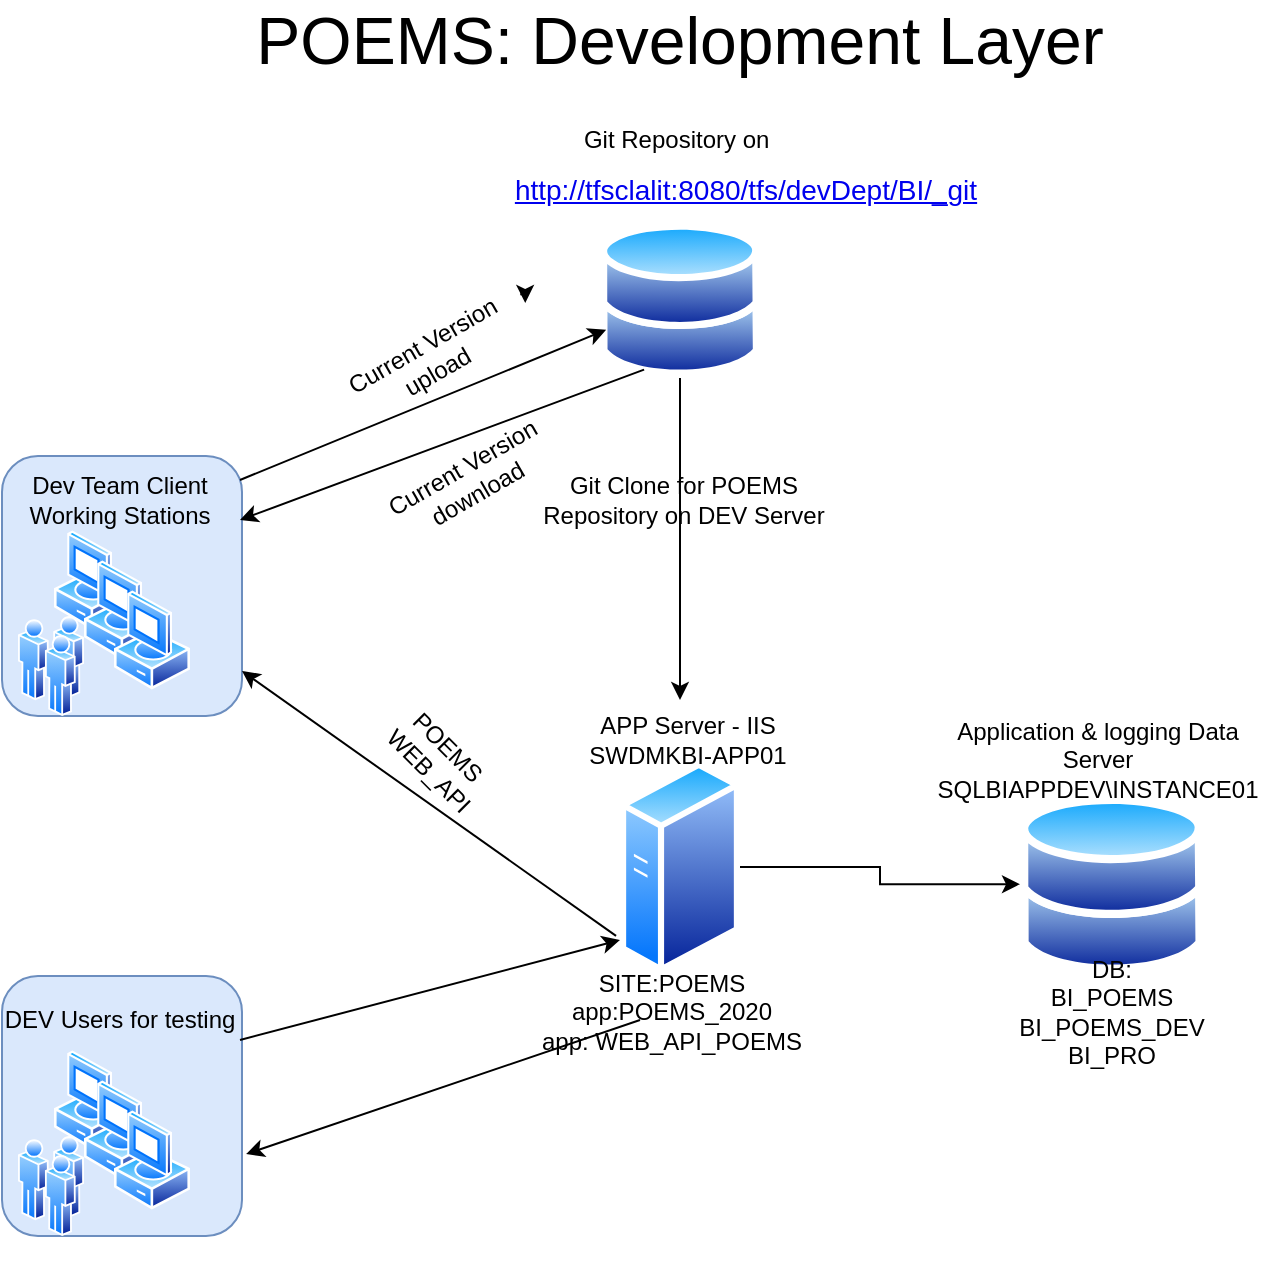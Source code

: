 <mxfile version="13.10.5" type="github">
  <diagram id="a2hCRXuyS1vEkQ6dQ32K" name="Page-1">
    <mxGraphModel dx="1182" dy="732" grid="1" gridSize="10" guides="1" tooltips="1" connect="1" arrows="1" fold="1" page="1" pageScale="1" pageWidth="827" pageHeight="1169" math="0" shadow="0">
      <root>
        <mxCell id="0" />
        <mxCell id="1" parent="0" />
        <mxCell id="HWXDB4fJYsGNEzTyiRk--1" value="" style="group" parent="1" vertex="1" connectable="0">
          <mxGeometry x="100" y="250" width="121" height="130" as="geometry" />
        </mxCell>
        <mxCell id="HWXDB4fJYsGNEzTyiRk--2" value="" style="group" parent="HWXDB4fJYsGNEzTyiRk--1" vertex="1" connectable="0">
          <mxGeometry x="27" y="25" width="94" height="105" as="geometry" />
        </mxCell>
        <mxCell id="HWXDB4fJYsGNEzTyiRk--3" value="" style="rounded=1;whiteSpace=wrap;html=1;fillColor=#dae8fc;strokeColor=#6c8ebf;" parent="HWXDB4fJYsGNEzTyiRk--2" vertex="1">
          <mxGeometry x="-26" y="-37" width="120" height="130" as="geometry" />
        </mxCell>
        <mxCell id="HWXDB4fJYsGNEzTyiRk--4" value="" style="aspect=fixed;perimeter=ellipsePerimeter;html=1;align=center;shadow=0;dashed=0;spacingTop=3;image;image=img/lib/active_directory/vista_client.svg;" parent="HWXDB4fJYsGNEzTyiRk--2" vertex="1">
          <mxGeometry width="38" height="50" as="geometry" />
        </mxCell>
        <mxCell id="HWXDB4fJYsGNEzTyiRk--5" value="" style="aspect=fixed;perimeter=ellipsePerimeter;html=1;align=center;shadow=0;dashed=0;spacingTop=3;image;image=img/lib/active_directory/vista_client.svg;" parent="HWXDB4fJYsGNEzTyiRk--2" vertex="1">
          <mxGeometry x="15" y="15" width="38" height="50" as="geometry" />
        </mxCell>
        <mxCell id="HWXDB4fJYsGNEzTyiRk--6" value="" style="aspect=fixed;perimeter=ellipsePerimeter;html=1;align=center;shadow=0;dashed=0;spacingTop=3;image;image=img/lib/active_directory/vista_client.svg;" parent="HWXDB4fJYsGNEzTyiRk--2" vertex="1">
          <mxGeometry x="30" y="30" width="38" height="50" as="geometry" />
        </mxCell>
        <mxCell id="HWXDB4fJYsGNEzTyiRk--7" value="" style="aspect=fixed;perimeter=ellipsePerimeter;html=1;align=center;shadow=0;dashed=0;spacingTop=3;image;image=img/lib/active_directory/users.svg;" parent="HWXDB4fJYsGNEzTyiRk--2" vertex="1">
          <mxGeometry x="-18" y="43" width="33" height="50" as="geometry" />
        </mxCell>
        <mxCell id="HWXDB4fJYsGNEzTyiRk--8" value="Dev Team Client Working Stations" style="text;html=1;strokeColor=none;fillColor=none;align=center;verticalAlign=middle;whiteSpace=wrap;rounded=0;" parent="HWXDB4fJYsGNEzTyiRk--1" vertex="1">
          <mxGeometry width="120" height="20" as="geometry" />
        </mxCell>
        <mxCell id="HWXDB4fJYsGNEzTyiRk--9" value="" style="aspect=fixed;perimeter=ellipsePerimeter;html=1;align=center;shadow=0;dashed=0;spacingTop=3;image;image=img/lib/active_directory/databases.svg;" parent="1" vertex="1">
          <mxGeometry x="400" y="120.6" width="80" height="78.4" as="geometry" />
        </mxCell>
        <mxCell id="HWXDB4fJYsGNEzTyiRk--10" value="Git Repository on&amp;nbsp;" style="text;html=1;strokeColor=none;fillColor=none;align=center;verticalAlign=middle;whiteSpace=wrap;rounded=0;" parent="1" vertex="1">
          <mxGeometry x="355" y="70" width="170" height="20" as="geometry" />
        </mxCell>
        <mxCell id="HWXDB4fJYsGNEzTyiRk--11" value="&lt;div style=&quot;box-sizing: border-box ; font-family: &amp;#34;segoe ui&amp;#34; , , &amp;#34;apple color emoji&amp;#34; , &amp;#34;segoe ui emoji&amp;#34; , sans-serif ; font-size: 14px&quot;&gt;&lt;a href=&quot;http://mkapp004:4800/Bonobo.Git.Server/Repository/&quot; title=&quot;http://mkapp004:4800/bonobo.git.server/repository/&quot;&gt;http://tfsclalit:8080/tfs/devDept/BI/_git&lt;/a&gt;&lt;/div&gt;" style="text;html=1;strokeColor=none;fillColor=none;align=center;verticalAlign=middle;whiteSpace=wrap;rounded=0;" parent="1" vertex="1">
          <mxGeometry x="290" y="100" width="366" height="10" as="geometry" />
        </mxCell>
        <mxCell id="HWXDB4fJYsGNEzTyiRk--12" value="" style="endArrow=classic;html=1;exitX=1;exitY=0;exitDx=0;exitDy=0;" parent="1" source="HWXDB4fJYsGNEzTyiRk--8" target="HWXDB4fJYsGNEzTyiRk--9" edge="1">
          <mxGeometry width="50" height="50" relative="1" as="geometry">
            <mxPoint x="390" y="360" as="sourcePoint" />
            <mxPoint x="460" y="330" as="targetPoint" />
          </mxGeometry>
        </mxCell>
        <mxCell id="HWXDB4fJYsGNEzTyiRk--13" value="Current Version upload" style="text;html=1;strokeColor=none;fillColor=none;align=center;verticalAlign=middle;whiteSpace=wrap;rounded=0;rotation=-30;" parent="1" vertex="1">
          <mxGeometry x="260" y="179" width="110" height="20" as="geometry" />
        </mxCell>
        <mxCell id="HWXDB4fJYsGNEzTyiRk--14" style="edgeStyle=orthogonalEdgeStyle;rounded=0;orthogonalLoop=1;jettySize=auto;html=1;exitX=1;exitY=0.25;exitDx=0;exitDy=0;entryX=1;entryY=0.5;entryDx=0;entryDy=0;" parent="1" source="HWXDB4fJYsGNEzTyiRk--13" target="HWXDB4fJYsGNEzTyiRk--13" edge="1">
          <mxGeometry relative="1" as="geometry" />
        </mxCell>
        <mxCell id="HWXDB4fJYsGNEzTyiRk--15" value="" style="endArrow=classic;html=1;exitX=0.25;exitY=1;exitDx=0;exitDy=0;entryX=1;entryY=1;entryDx=0;entryDy=0;" parent="1" source="HWXDB4fJYsGNEzTyiRk--9" target="HWXDB4fJYsGNEzTyiRk--8" edge="1">
          <mxGeometry width="50" height="50" relative="1" as="geometry">
            <mxPoint x="390" y="350" as="sourcePoint" />
            <mxPoint x="440" y="300" as="targetPoint" />
          </mxGeometry>
        </mxCell>
        <mxCell id="HWXDB4fJYsGNEzTyiRk--16" value="Current Version download" style="text;html=1;strokeColor=none;fillColor=none;align=center;verticalAlign=middle;whiteSpace=wrap;rounded=0;rotation=-30;" parent="1" vertex="1">
          <mxGeometry x="280" y="240" width="110" height="20" as="geometry" />
        </mxCell>
        <mxCell id="HWXDB4fJYsGNEzTyiRk--17" style="edgeStyle=orthogonalEdgeStyle;rounded=0;orthogonalLoop=1;jettySize=auto;html=1;" parent="1" source="HWXDB4fJYsGNEzTyiRk--18" target="HWXDB4fJYsGNEzTyiRk--35" edge="1">
          <mxGeometry relative="1" as="geometry" />
        </mxCell>
        <mxCell id="HWXDB4fJYsGNEzTyiRk--18" value="" style="aspect=fixed;perimeter=ellipsePerimeter;html=1;align=center;shadow=0;dashed=0;spacingTop=3;image;image=img/lib/active_directory/generic_server.svg;" parent="1" vertex="1">
          <mxGeometry x="410" y="390" width="60" height="107.14" as="geometry" />
        </mxCell>
        <mxCell id="HWXDB4fJYsGNEzTyiRk--19" value="APP Server - IIS&lt;br&gt;SWDMKBI-APP01" style="text;html=1;strokeColor=none;fillColor=none;align=center;verticalAlign=middle;whiteSpace=wrap;rounded=0;" parent="1" vertex="1">
          <mxGeometry x="359" y="370" width="170" height="20" as="geometry" />
        </mxCell>
        <mxCell id="HWXDB4fJYsGNEzTyiRk--20" value="SITE:POEMS&lt;br&gt;app:POEMS_2020&lt;br&gt;app: WEB_API_POEMS" style="text;html=1;strokeColor=none;fillColor=none;align=center;verticalAlign=middle;whiteSpace=wrap;rounded=0;" parent="1" vertex="1">
          <mxGeometry x="351" y="506.14" width="170" height="20" as="geometry" />
        </mxCell>
        <mxCell id="HWXDB4fJYsGNEzTyiRk--21" value="" style="endArrow=classic;html=1;exitX=-0.033;exitY=0.821;exitDx=0;exitDy=0;exitPerimeter=0;" parent="1" source="HWXDB4fJYsGNEzTyiRk--18" target="HWXDB4fJYsGNEzTyiRk--3" edge="1">
          <mxGeometry width="50" height="50" relative="1" as="geometry">
            <mxPoint x="390" y="340" as="sourcePoint" />
            <mxPoint x="440" y="290" as="targetPoint" />
          </mxGeometry>
        </mxCell>
        <mxCell id="HWXDB4fJYsGNEzTyiRk--22" value="POEMS&amp;nbsp;&lt;br&gt;WEB_API" style="text;html=1;strokeColor=none;fillColor=none;align=center;verticalAlign=middle;whiteSpace=wrap;rounded=0;rotation=45;" parent="1" vertex="1">
          <mxGeometry x="265" y="380" width="110" height="20" as="geometry" />
        </mxCell>
        <mxCell id="HWXDB4fJYsGNEzTyiRk--23" value="" style="group" parent="1" vertex="1" connectable="0">
          <mxGeometry x="100" y="510" width="121" height="130" as="geometry" />
        </mxCell>
        <mxCell id="HWXDB4fJYsGNEzTyiRk--24" value="" style="group" parent="HWXDB4fJYsGNEzTyiRk--23" vertex="1" connectable="0">
          <mxGeometry x="27" y="25" width="94" height="105" as="geometry" />
        </mxCell>
        <mxCell id="HWXDB4fJYsGNEzTyiRk--25" value="" style="rounded=1;whiteSpace=wrap;html=1;fillColor=#dae8fc;strokeColor=#6c8ebf;" parent="HWXDB4fJYsGNEzTyiRk--24" vertex="1">
          <mxGeometry x="-26" y="-37" width="120" height="130" as="geometry" />
        </mxCell>
        <mxCell id="HWXDB4fJYsGNEzTyiRk--26" value="" style="aspect=fixed;perimeter=ellipsePerimeter;html=1;align=center;shadow=0;dashed=0;spacingTop=3;image;image=img/lib/active_directory/vista_client.svg;" parent="HWXDB4fJYsGNEzTyiRk--24" vertex="1">
          <mxGeometry width="38" height="50" as="geometry" />
        </mxCell>
        <mxCell id="HWXDB4fJYsGNEzTyiRk--27" value="" style="aspect=fixed;perimeter=ellipsePerimeter;html=1;align=center;shadow=0;dashed=0;spacingTop=3;image;image=img/lib/active_directory/vista_client.svg;" parent="HWXDB4fJYsGNEzTyiRk--24" vertex="1">
          <mxGeometry x="15" y="15" width="38" height="50" as="geometry" />
        </mxCell>
        <mxCell id="HWXDB4fJYsGNEzTyiRk--28" value="" style="aspect=fixed;perimeter=ellipsePerimeter;html=1;align=center;shadow=0;dashed=0;spacingTop=3;image;image=img/lib/active_directory/vista_client.svg;" parent="HWXDB4fJYsGNEzTyiRk--24" vertex="1">
          <mxGeometry x="30" y="30" width="38" height="50" as="geometry" />
        </mxCell>
        <mxCell id="HWXDB4fJYsGNEzTyiRk--29" value="" style="aspect=fixed;perimeter=ellipsePerimeter;html=1;align=center;shadow=0;dashed=0;spacingTop=3;image;image=img/lib/active_directory/users.svg;" parent="HWXDB4fJYsGNEzTyiRk--24" vertex="1">
          <mxGeometry x="-18" y="43" width="33" height="50" as="geometry" />
        </mxCell>
        <mxCell id="HWXDB4fJYsGNEzTyiRk--30" value="DEV Users for testing" style="text;html=1;strokeColor=none;fillColor=none;align=center;verticalAlign=middle;whiteSpace=wrap;rounded=0;" parent="HWXDB4fJYsGNEzTyiRk--23" vertex="1">
          <mxGeometry width="120" height="20" as="geometry" />
        </mxCell>
        <mxCell id="HWXDB4fJYsGNEzTyiRk--31" value="" style="endArrow=classic;html=1;exitX=1;exitY=1;exitDx=0;exitDy=0;" parent="1" source="HWXDB4fJYsGNEzTyiRk--30" edge="1">
          <mxGeometry width="50" height="50" relative="1" as="geometry">
            <mxPoint x="390" y="340" as="sourcePoint" />
            <mxPoint x="410" y="480" as="targetPoint" />
          </mxGeometry>
        </mxCell>
        <mxCell id="HWXDB4fJYsGNEzTyiRk--32" value="" style="endArrow=classic;html=1;entryX=1.017;entryY=0.685;entryDx=0;entryDy=0;entryPerimeter=0;" parent="1" target="HWXDB4fJYsGNEzTyiRk--25" edge="1">
          <mxGeometry width="50" height="50" relative="1" as="geometry">
            <mxPoint x="420" y="520" as="sourcePoint" />
            <mxPoint x="440" y="290" as="targetPoint" />
          </mxGeometry>
        </mxCell>
        <mxCell id="HWXDB4fJYsGNEzTyiRk--33" value="" style="endArrow=classic;html=1;" parent="1" source="HWXDB4fJYsGNEzTyiRk--9" edge="1">
          <mxGeometry width="50" height="50" relative="1" as="geometry">
            <mxPoint x="390" y="340" as="sourcePoint" />
            <mxPoint x="440" y="360" as="targetPoint" />
          </mxGeometry>
        </mxCell>
        <mxCell id="HWXDB4fJYsGNEzTyiRk--34" value="Git Clone for POEMS Repository on DEV Server" style="text;html=1;strokeColor=none;fillColor=none;align=center;verticalAlign=middle;whiteSpace=wrap;rounded=0;" parent="1" vertex="1">
          <mxGeometry x="357" y="250" width="170" height="20" as="geometry" />
        </mxCell>
        <mxCell id="HWXDB4fJYsGNEzTyiRk--35" value="" style="aspect=fixed;perimeter=ellipsePerimeter;html=1;align=center;shadow=0;dashed=0;spacingTop=3;image;image=img/lib/active_directory/databases.svg;" parent="1" vertex="1">
          <mxGeometry x="610" y="407.14" width="91.84" height="90" as="geometry" />
        </mxCell>
        <mxCell id="HWXDB4fJYsGNEzTyiRk--36" value="Application &amp;amp; logging Data Server&lt;br&gt;SQLBIAPPDEV\INSTANCE01" style="text;html=1;strokeColor=none;fillColor=none;align=center;verticalAlign=middle;whiteSpace=wrap;rounded=0;" parent="1" vertex="1">
          <mxGeometry x="564" y="380" width="170" height="20" as="geometry" />
        </mxCell>
        <mxCell id="HWXDB4fJYsGNEzTyiRk--37" value="DB:&lt;br&gt;BI_POEMS&lt;br&gt;BI_POEMS_DEV&lt;br&gt;BI_PRO" style="text;html=1;strokeColor=none;fillColor=none;align=center;verticalAlign=middle;whiteSpace=wrap;rounded=0;" parent="1" vertex="1">
          <mxGeometry x="570.92" y="506.14" width="170" height="20" as="geometry" />
        </mxCell>
        <mxCell id="YZbh1hLzGi5XlKFWTp-T-1" value="POEMS: Development Layer" style="text;html=1;strokeColor=none;fillColor=none;align=center;verticalAlign=middle;whiteSpace=wrap;rounded=0;fontSize=33;" parent="1" vertex="1">
          <mxGeometry x="210" y="20" width="460" height="20" as="geometry" />
        </mxCell>
      </root>
    </mxGraphModel>
  </diagram>
</mxfile>
